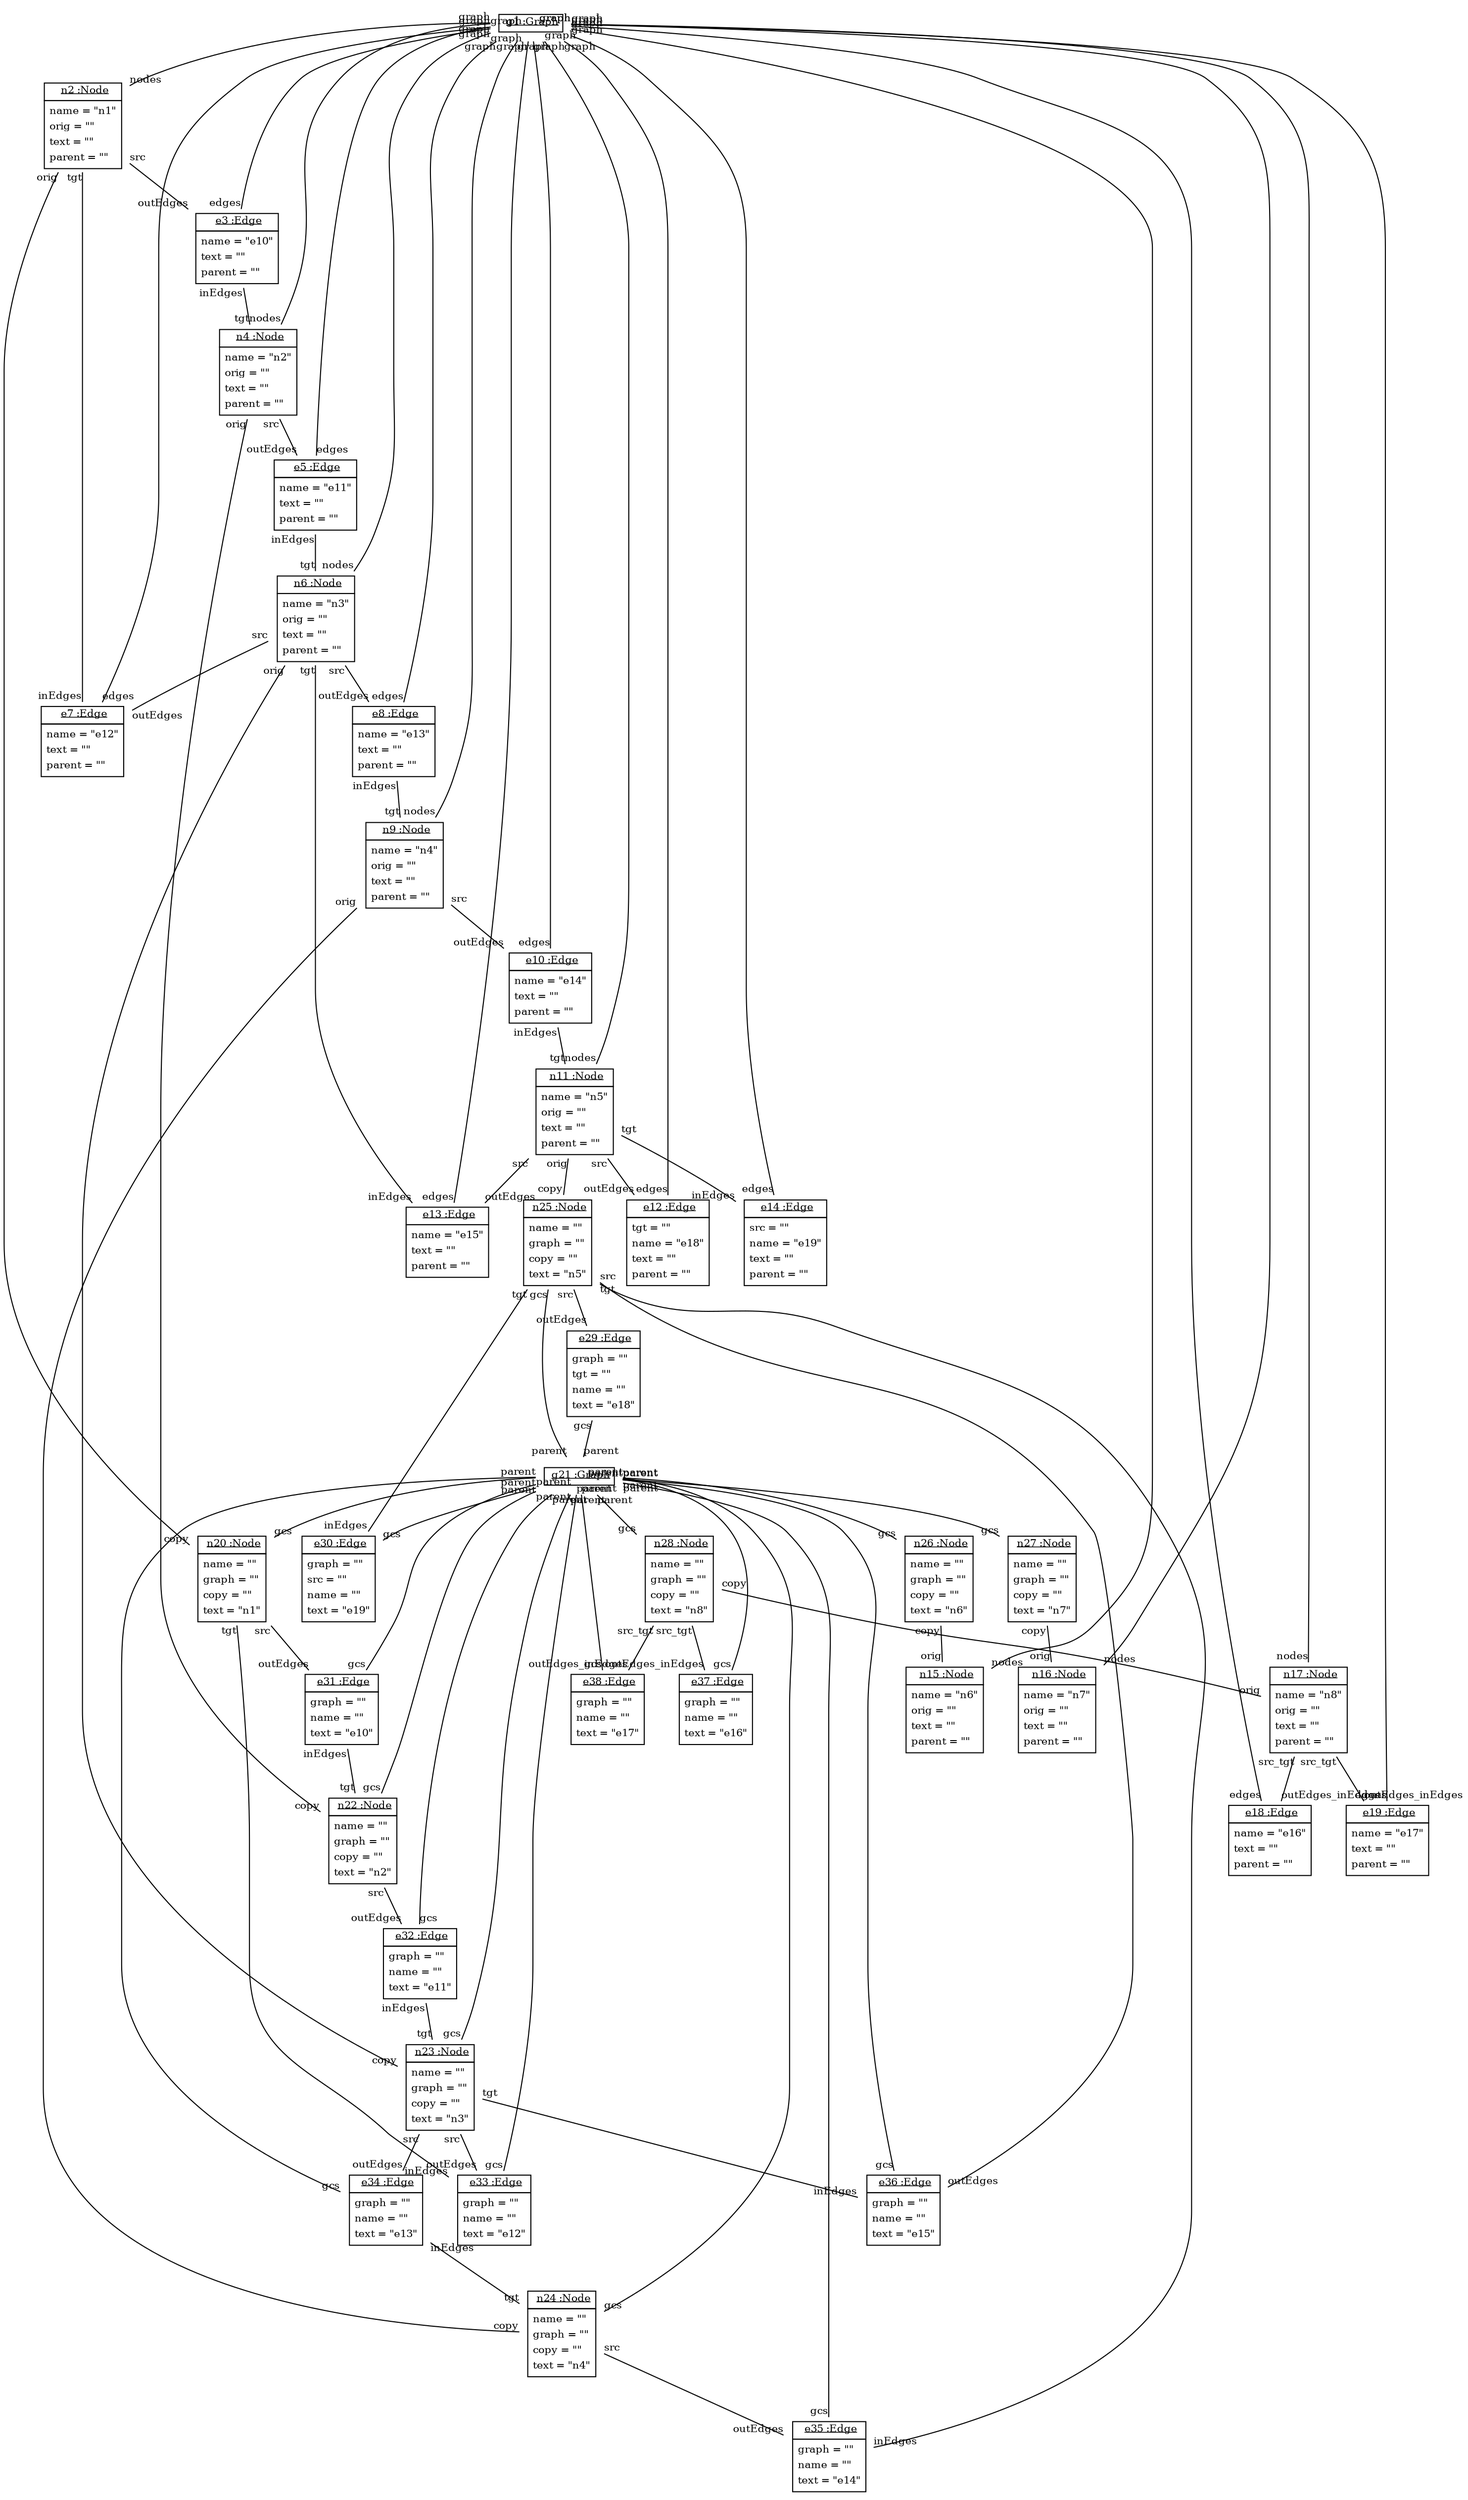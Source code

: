 graph ObjectDiagram {
   node [shape = none, fontsize = 10];
   edge [fontsize = 10];
   compound=true;

g1 [label=<<table border='0' cellborder='1' cellspacing='0'> <tr> <td href="../examples/org/sdmlib/examples/helloworld/Graph.java"> <u>g1 :Graph</u></td></tr></table>>];
n2 [label=<<table border='0' cellborder='1' cellspacing='0'> <tr> <td href="../examples/org/sdmlib/examples/helloworld/Node.java"> <u>n2 :Node</u></td></tr><tr><td><table border='0' cellborder='0' cellspacing='0'><tr><td align='left'>name = "n1"</td></tr><tr><td align='left'>orig = ""</td></tr><tr><td align='left'>text = ""</td></tr><tr><td align='left'>parent = ""</td></tr></table></td></tr></table>>];
e3 [label=<<table border='0' cellborder='1' cellspacing='0'> <tr> <td href="../examples/org/sdmlib/examples/helloworld/Edge.java"> <u>e3 :Edge</u></td></tr><tr><td><table border='0' cellborder='0' cellspacing='0'><tr><td align='left'>name = "e10"</td></tr><tr><td align='left'>text = ""</td></tr><tr><td align='left'>parent = ""</td></tr></table></td></tr></table>>];
n4 [label=<<table border='0' cellborder='1' cellspacing='0'> <tr> <td href="../examples/org/sdmlib/examples/helloworld/Node.java"> <u>n4 :Node</u></td></tr><tr><td><table border='0' cellborder='0' cellspacing='0'><tr><td align='left'>name = "n2"</td></tr><tr><td align='left'>orig = ""</td></tr><tr><td align='left'>text = ""</td></tr><tr><td align='left'>parent = ""</td></tr></table></td></tr></table>>];
e5 [label=<<table border='0' cellborder='1' cellspacing='0'> <tr> <td href="../examples/org/sdmlib/examples/helloworld/Edge.java"> <u>e5 :Edge</u></td></tr><tr><td><table border='0' cellborder='0' cellspacing='0'><tr><td align='left'>name = "e11"</td></tr><tr><td align='left'>text = ""</td></tr><tr><td align='left'>parent = ""</td></tr></table></td></tr></table>>];
n6 [label=<<table border='0' cellborder='1' cellspacing='0'> <tr> <td href="../examples/org/sdmlib/examples/helloworld/Node.java"> <u>n6 :Node</u></td></tr><tr><td><table border='0' cellborder='0' cellspacing='0'><tr><td align='left'>name = "n3"</td></tr><tr><td align='left'>orig = ""</td></tr><tr><td align='left'>text = ""</td></tr><tr><td align='left'>parent = ""</td></tr></table></td></tr></table>>];
e7 [label=<<table border='0' cellborder='1' cellspacing='0'> <tr> <td href="../examples/org/sdmlib/examples/helloworld/Edge.java"> <u>e7 :Edge</u></td></tr><tr><td><table border='0' cellborder='0' cellspacing='0'><tr><td align='left'>name = "e12"</td></tr><tr><td align='left'>text = ""</td></tr><tr><td align='left'>parent = ""</td></tr></table></td></tr></table>>];
e8 [label=<<table border='0' cellborder='1' cellspacing='0'> <tr> <td href="../examples/org/sdmlib/examples/helloworld/Edge.java"> <u>e8 :Edge</u></td></tr><tr><td><table border='0' cellborder='0' cellspacing='0'><tr><td align='left'>name = "e13"</td></tr><tr><td align='left'>text = ""</td></tr><tr><td align='left'>parent = ""</td></tr></table></td></tr></table>>];
n9 [label=<<table border='0' cellborder='1' cellspacing='0'> <tr> <td href="../examples/org/sdmlib/examples/helloworld/Node.java"> <u>n9 :Node</u></td></tr><tr><td><table border='0' cellborder='0' cellspacing='0'><tr><td align='left'>name = "n4"</td></tr><tr><td align='left'>orig = ""</td></tr><tr><td align='left'>text = ""</td></tr><tr><td align='left'>parent = ""</td></tr></table></td></tr></table>>];
e10 [label=<<table border='0' cellborder='1' cellspacing='0'> <tr> <td href="../examples/org/sdmlib/examples/helloworld/Edge.java"> <u>e10 :Edge</u></td></tr><tr><td><table border='0' cellborder='0' cellspacing='0'><tr><td align='left'>name = "e14"</td></tr><tr><td align='left'>text = ""</td></tr><tr><td align='left'>parent = ""</td></tr></table></td></tr></table>>];
n11 [label=<<table border='0' cellborder='1' cellspacing='0'> <tr> <td href="../examples/org/sdmlib/examples/helloworld/Node.java"> <u>n11 :Node</u></td></tr><tr><td><table border='0' cellborder='0' cellspacing='0'><tr><td align='left'>name = "n5"</td></tr><tr><td align='left'>orig = ""</td></tr><tr><td align='left'>text = ""</td></tr><tr><td align='left'>parent = ""</td></tr></table></td></tr></table>>];
e12 [label=<<table border='0' cellborder='1' cellspacing='0'> <tr> <td href="../examples/org/sdmlib/examples/helloworld/Edge.java"> <u>e12 :Edge</u></td></tr><tr><td><table border='0' cellborder='0' cellspacing='0'><tr><td align='left'>tgt = ""</td></tr><tr><td align='left'>name = "e18"</td></tr><tr><td align='left'>text = ""</td></tr><tr><td align='left'>parent = ""</td></tr></table></td></tr></table>>];
e13 [label=<<table border='0' cellborder='1' cellspacing='0'> <tr> <td href="../examples/org/sdmlib/examples/helloworld/Edge.java"> <u>e13 :Edge</u></td></tr><tr><td><table border='0' cellborder='0' cellspacing='0'><tr><td align='left'>name = "e15"</td></tr><tr><td align='left'>text = ""</td></tr><tr><td align='left'>parent = ""</td></tr></table></td></tr></table>>];
e14 [label=<<table border='0' cellborder='1' cellspacing='0'> <tr> <td href="../examples/org/sdmlib/examples/helloworld/Edge.java"> <u>e14 :Edge</u></td></tr><tr><td><table border='0' cellborder='0' cellspacing='0'><tr><td align='left'>src = ""</td></tr><tr><td align='left'>name = "e19"</td></tr><tr><td align='left'>text = ""</td></tr><tr><td align='left'>parent = ""</td></tr></table></td></tr></table>>];
n25 [label=<<table border='0' cellborder='1' cellspacing='0'> <tr> <td href="../examples/org/sdmlib/examples/helloworld/Node.java"> <u>n25 :Node</u></td></tr><tr><td><table border='0' cellborder='0' cellspacing='0'><tr><td align='left'>name = ""</td></tr><tr><td align='left'>graph = ""</td></tr><tr><td align='left'>copy = ""</td></tr><tr><td align='left'>text = "n5"</td></tr></table></td></tr></table>>];
e29 [label=<<table border='0' cellborder='1' cellspacing='0'> <tr> <td href="../examples/org/sdmlib/examples/helloworld/Edge.java"> <u>e29 :Edge</u></td></tr><tr><td><table border='0' cellborder='0' cellspacing='0'><tr><td align='left'>graph = ""</td></tr><tr><td align='left'>tgt = ""</td></tr><tr><td align='left'>name = ""</td></tr><tr><td align='left'>text = "e18"</td></tr></table></td></tr></table>>];
g21 [label=<<table border='0' cellborder='1' cellspacing='0'> <tr> <td href="../examples/org/sdmlib/examples/helloworld/Graph.java"> <u>g21 :Graph</u></td></tr></table>>];
n20 [label=<<table border='0' cellborder='1' cellspacing='0'> <tr> <td href="../examples/org/sdmlib/examples/helloworld/Node.java"> <u>n20 :Node</u></td></tr><tr><td><table border='0' cellborder='0' cellspacing='0'><tr><td align='left'>name = ""</td></tr><tr><td align='left'>graph = ""</td></tr><tr><td align='left'>copy = ""</td></tr><tr><td align='left'>text = "n1"</td></tr></table></td></tr></table>>];
e31 [label=<<table border='0' cellborder='1' cellspacing='0'> <tr> <td href="../examples/org/sdmlib/examples/helloworld/Edge.java"> <u>e31 :Edge</u></td></tr><tr><td><table border='0' cellborder='0' cellspacing='0'><tr><td align='left'>graph = ""</td></tr><tr><td align='left'>name = ""</td></tr><tr><td align='left'>text = "e10"</td></tr></table></td></tr></table>>];
n22 [label=<<table border='0' cellborder='1' cellspacing='0'> <tr> <td href="../examples/org/sdmlib/examples/helloworld/Node.java"> <u>n22 :Node</u></td></tr><tr><td><table border='0' cellborder='0' cellspacing='0'><tr><td align='left'>name = ""</td></tr><tr><td align='left'>graph = ""</td></tr><tr><td align='left'>copy = ""</td></tr><tr><td align='left'>text = "n2"</td></tr></table></td></tr></table>>];
e32 [label=<<table border='0' cellborder='1' cellspacing='0'> <tr> <td href="../examples/org/sdmlib/examples/helloworld/Edge.java"> <u>e32 :Edge</u></td></tr><tr><td><table border='0' cellborder='0' cellspacing='0'><tr><td align='left'>graph = ""</td></tr><tr><td align='left'>name = ""</td></tr><tr><td align='left'>text = "e11"</td></tr></table></td></tr></table>>];
n23 [label=<<table border='0' cellborder='1' cellspacing='0'> <tr> <td href="../examples/org/sdmlib/examples/helloworld/Node.java"> <u>n23 :Node</u></td></tr><tr><td><table border='0' cellborder='0' cellspacing='0'><tr><td align='left'>name = ""</td></tr><tr><td align='left'>graph = ""</td></tr><tr><td align='left'>copy = ""</td></tr><tr><td align='left'>text = "n3"</td></tr></table></td></tr></table>>];
e33 [label=<<table border='0' cellborder='1' cellspacing='0'> <tr> <td href="../examples/org/sdmlib/examples/helloworld/Edge.java"> <u>e33 :Edge</u></td></tr><tr><td><table border='0' cellborder='0' cellspacing='0'><tr><td align='left'>graph = ""</td></tr><tr><td align='left'>name = ""</td></tr><tr><td align='left'>text = "e12"</td></tr></table></td></tr></table>>];
e34 [label=<<table border='0' cellborder='1' cellspacing='0'> <tr> <td href="../examples/org/sdmlib/examples/helloworld/Edge.java"> <u>e34 :Edge</u></td></tr><tr><td><table border='0' cellborder='0' cellspacing='0'><tr><td align='left'>graph = ""</td></tr><tr><td align='left'>name = ""</td></tr><tr><td align='left'>text = "e13"</td></tr></table></td></tr></table>>];
n24 [label=<<table border='0' cellborder='1' cellspacing='0'> <tr> <td href="../examples/org/sdmlib/examples/helloworld/Node.java"> <u>n24 :Node</u></td></tr><tr><td><table border='0' cellborder='0' cellspacing='0'><tr><td align='left'>name = ""</td></tr><tr><td align='left'>graph = ""</td></tr><tr><td align='left'>copy = ""</td></tr><tr><td align='left'>text = "n4"</td></tr></table></td></tr></table>>];
e35 [label=<<table border='0' cellborder='1' cellspacing='0'> <tr> <td href="../examples/org/sdmlib/examples/helloworld/Edge.java"> <u>e35 :Edge</u></td></tr><tr><td><table border='0' cellborder='0' cellspacing='0'><tr><td align='left'>graph = ""</td></tr><tr><td align='left'>name = ""</td></tr><tr><td align='left'>text = "e14"</td></tr></table></td></tr></table>>];
e36 [label=<<table border='0' cellborder='1' cellspacing='0'> <tr> <td href="../examples/org/sdmlib/examples/helloworld/Edge.java"> <u>e36 :Edge</u></td></tr><tr><td><table border='0' cellborder='0' cellspacing='0'><tr><td align='left'>graph = ""</td></tr><tr><td align='left'>name = ""</td></tr><tr><td align='left'>text = "e15"</td></tr></table></td></tr></table>>];
n26 [label=<<table border='0' cellborder='1' cellspacing='0'> <tr> <td href="../examples/org/sdmlib/examples/helloworld/Node.java"> <u>n26 :Node</u></td></tr><tr><td><table border='0' cellborder='0' cellspacing='0'><tr><td align='left'>name = ""</td></tr><tr><td align='left'>graph = ""</td></tr><tr><td align='left'>copy = ""</td></tr><tr><td align='left'>text = "n6"</td></tr></table></td></tr></table>>];
n15 [label=<<table border='0' cellborder='1' cellspacing='0'> <tr> <td href="../examples/org/sdmlib/examples/helloworld/Node.java"> <u>n15 :Node</u></td></tr><tr><td><table border='0' cellborder='0' cellspacing='0'><tr><td align='left'>name = "n6"</td></tr><tr><td align='left'>orig = ""</td></tr><tr><td align='left'>text = ""</td></tr><tr><td align='left'>parent = ""</td></tr></table></td></tr></table>>];
n27 [label=<<table border='0' cellborder='1' cellspacing='0'> <tr> <td href="../examples/org/sdmlib/examples/helloworld/Node.java"> <u>n27 :Node</u></td></tr><tr><td><table border='0' cellborder='0' cellspacing='0'><tr><td align='left'>name = ""</td></tr><tr><td align='left'>graph = ""</td></tr><tr><td align='left'>copy = ""</td></tr><tr><td align='left'>text = "n7"</td></tr></table></td></tr></table>>];
n16 [label=<<table border='0' cellborder='1' cellspacing='0'> <tr> <td href="../examples/org/sdmlib/examples/helloworld/Node.java"> <u>n16 :Node</u></td></tr><tr><td><table border='0' cellborder='0' cellspacing='0'><tr><td align='left'>name = "n7"</td></tr><tr><td align='left'>orig = ""</td></tr><tr><td align='left'>text = ""</td></tr><tr><td align='left'>parent = ""</td></tr></table></td></tr></table>>];
n28 [label=<<table border='0' cellborder='1' cellspacing='0'> <tr> <td href="../examples/org/sdmlib/examples/helloworld/Node.java"> <u>n28 :Node</u></td></tr><tr><td><table border='0' cellborder='0' cellspacing='0'><tr><td align='left'>name = ""</td></tr><tr><td align='left'>graph = ""</td></tr><tr><td align='left'>copy = ""</td></tr><tr><td align='left'>text = "n8"</td></tr></table></td></tr></table>>];
e37 [label=<<table border='0' cellborder='1' cellspacing='0'> <tr> <td href="../examples/org/sdmlib/examples/helloworld/Edge.java"> <u>e37 :Edge</u></td></tr><tr><td><table border='0' cellborder='0' cellspacing='0'><tr><td align='left'>graph = ""</td></tr><tr><td align='left'>name = ""</td></tr><tr><td align='left'>text = "e16"</td></tr></table></td></tr></table>>];
e38 [label=<<table border='0' cellborder='1' cellspacing='0'> <tr> <td href="../examples/org/sdmlib/examples/helloworld/Edge.java"> <u>e38 :Edge</u></td></tr><tr><td><table border='0' cellborder='0' cellspacing='0'><tr><td align='left'>graph = ""</td></tr><tr><td align='left'>name = ""</td></tr><tr><td align='left'>text = "e17"</td></tr></table></td></tr></table>>];
n17 [label=<<table border='0' cellborder='1' cellspacing='0'> <tr> <td href="../examples/org/sdmlib/examples/helloworld/Node.java"> <u>n17 :Node</u></td></tr><tr><td><table border='0' cellborder='0' cellspacing='0'><tr><td align='left'>name = "n8"</td></tr><tr><td align='left'>orig = ""</td></tr><tr><td align='left'>text = ""</td></tr><tr><td align='left'>parent = ""</td></tr></table></td></tr></table>>];
e18 [label=<<table border='0' cellborder='1' cellspacing='0'> <tr> <td href="../examples/org/sdmlib/examples/helloworld/Edge.java"> <u>e18 :Edge</u></td></tr><tr><td><table border='0' cellborder='0' cellspacing='0'><tr><td align='left'>name = "e16"</td></tr><tr><td align='left'>text = ""</td></tr><tr><td align='left'>parent = ""</td></tr></table></td></tr></table>>];
e19 [label=<<table border='0' cellborder='1' cellspacing='0'> <tr> <td href="../examples/org/sdmlib/examples/helloworld/Edge.java"> <u>e19 :Edge</u></td></tr><tr><td><table border='0' cellborder='0' cellspacing='0'><tr><td align='left'>name = "e17"</td></tr><tr><td align='left'>text = ""</td></tr><tr><td align='left'>parent = ""</td></tr></table></td></tr></table>>];
e30 [label=<<table border='0' cellborder='1' cellspacing='0'> <tr> <td href="../examples/org/sdmlib/examples/helloworld/Edge.java"> <u>e30 :Edge</u></td></tr><tr><td><table border='0' cellborder='0' cellspacing='0'><tr><td align='left'>graph = ""</td></tr><tr><td align='left'>src = ""</td></tr><tr><td align='left'>name = ""</td></tr><tr><td align='left'>text = "e19"</td></tr></table></td></tr></table>>];

g1 -- n2 [headlabel = "nodes" taillabel = "graph"];
g1 -- n4 [headlabel = "nodes" taillabel = "graph"];
g1 -- n6 [headlabel = "nodes" taillabel = "graph"];
g1 -- n9 [headlabel = "nodes" taillabel = "graph"];
g1 -- n11 [headlabel = "nodes" taillabel = "graph"];
g1 -- n15 [headlabel = "nodes" taillabel = "graph"];
g1 -- n16 [headlabel = "nodes" taillabel = "graph"];
g1 -- n17 [headlabel = "nodes" taillabel = "graph"];
g1 -- e12 [headlabel = "edges" taillabel = "graph"];
g1 -- e14 [headlabel = "edges" taillabel = "graph"];
g1 -- e3 [headlabel = "edges" taillabel = "graph"];
g1 -- e5 [headlabel = "edges" taillabel = "graph"];
g1 -- e7 [headlabel = "edges" taillabel = "graph"];
g1 -- e8 [headlabel = "edges" taillabel = "graph"];
g1 -- e10 [headlabel = "edges" taillabel = "graph"];
g1 -- e13 [headlabel = "edges" taillabel = "graph"];
g1 -- e18 [headlabel = "edges" taillabel = "graph"];
g1 -- e19 [headlabel = "edges" taillabel = "graph"];
n2 -- e3 [headlabel = "outEdges" taillabel = "src"];
n2 -- e7 [headlabel = "inEdges" taillabel = "tgt"];
n2 -- n20 [headlabel = "copy" taillabel = "orig"];
e3 -- n4 [headlabel = "tgt" taillabel = "inEdges"];
n4 -- e5 [headlabel = "outEdges" taillabel = "src"];
n4 -- n22 [headlabel = "copy" taillabel = "orig"];
e5 -- n6 [headlabel = "tgt" taillabel = "inEdges"];
n6 -- e7 [headlabel = "outEdges" taillabel = "src"];
n6 -- e8 [headlabel = "outEdges" taillabel = "src"];
n6 -- e13 [headlabel = "inEdges" taillabel = "tgt"];
n6 -- n23 [headlabel = "copy" taillabel = "orig"];
e8 -- n9 [headlabel = "tgt" taillabel = "inEdges"];
n9 -- e10 [headlabel = "outEdges" taillabel = "src"];
n9 -- n24 [headlabel = "copy" taillabel = "orig"];
e10 -- n11 [headlabel = "tgt" taillabel = "inEdges"];
n11 -- e12 [headlabel = "outEdges" taillabel = "src"];
n11 -- e13 [headlabel = "outEdges" taillabel = "src"];
n11 -- e14 [headlabel = "inEdges" taillabel = "tgt"];
n11 -- n25 [headlabel = "copy" taillabel = "orig"];
n25 -- e29 [headlabel = "outEdges" taillabel = "src"];
n25 -- e36 [headlabel = "outEdges" taillabel = "src"];
n25 -- e30 [headlabel = "inEdges" taillabel = "tgt"];
n25 -- e35 [headlabel = "inEdges" taillabel = "tgt"];
n25 -- g21 [headlabel = "parent" taillabel = "gcs"];
e29 -- g21 [headlabel = "parent" taillabel = "gcs"];
g21 -- n20 [headlabel = "gcs" taillabel = "parent"];
g21 -- n22 [headlabel = "gcs" taillabel = "parent"];
g21 -- n23 [headlabel = "gcs" taillabel = "parent"];
g21 -- n24 [headlabel = "gcs" taillabel = "parent"];
g21 -- n26 [headlabel = "gcs" taillabel = "parent"];
g21 -- n27 [headlabel = "gcs" taillabel = "parent"];
g21 -- n28 [headlabel = "gcs" taillabel = "parent"];
g21 -- e30 [headlabel = "gcs" taillabel = "parent"];
g21 -- e31 [headlabel = "gcs" taillabel = "parent"];
g21 -- e32 [headlabel = "gcs" taillabel = "parent"];
g21 -- e33 [headlabel = "gcs" taillabel = "parent"];
g21 -- e34 [headlabel = "gcs" taillabel = "parent"];
g21 -- e35 [headlabel = "gcs" taillabel = "parent"];
g21 -- e36 [headlabel = "gcs" taillabel = "parent"];
g21 -- e37 [headlabel = "gcs" taillabel = "parent"];
g21 -- e38 [headlabel = "gcs" taillabel = "parent"];
n20 -- e31 [headlabel = "outEdges" taillabel = "src"];
n20 -- e33 [headlabel = "inEdges" taillabel = "tgt"];
e31 -- n22 [headlabel = "tgt" taillabel = "inEdges"];
n22 -- e32 [headlabel = "outEdges" taillabel = "src"];
e32 -- n23 [headlabel = "tgt" taillabel = "inEdges"];
n23 -- e33 [headlabel = "outEdges" taillabel = "src"];
n23 -- e34 [headlabel = "outEdges" taillabel = "src"];
n23 -- e36 [headlabel = "inEdges" taillabel = "tgt"];
e34 -- n24 [headlabel = "tgt" taillabel = "inEdges"];
n24 -- e35 [headlabel = "outEdges" taillabel = "src"];
n26 -- n15 [headlabel = "orig" taillabel = "copy"];
n27 -- n16 [headlabel = "orig" taillabel = "copy"];
n28 -- e37 [headlabel = "outEdges_inEdges" taillabel = "src_tgt"];
n28 -- e38 [headlabel = "outEdges_inEdges" taillabel = "src_tgt"];
n28 -- n17 [headlabel = "orig" taillabel = "copy"];
n17 -- e18 [headlabel = "outEdges_inEdges" taillabel = "src_tgt"];
n17 -- e19 [headlabel = "outEdges_inEdges" taillabel = "src_tgt"];
}
